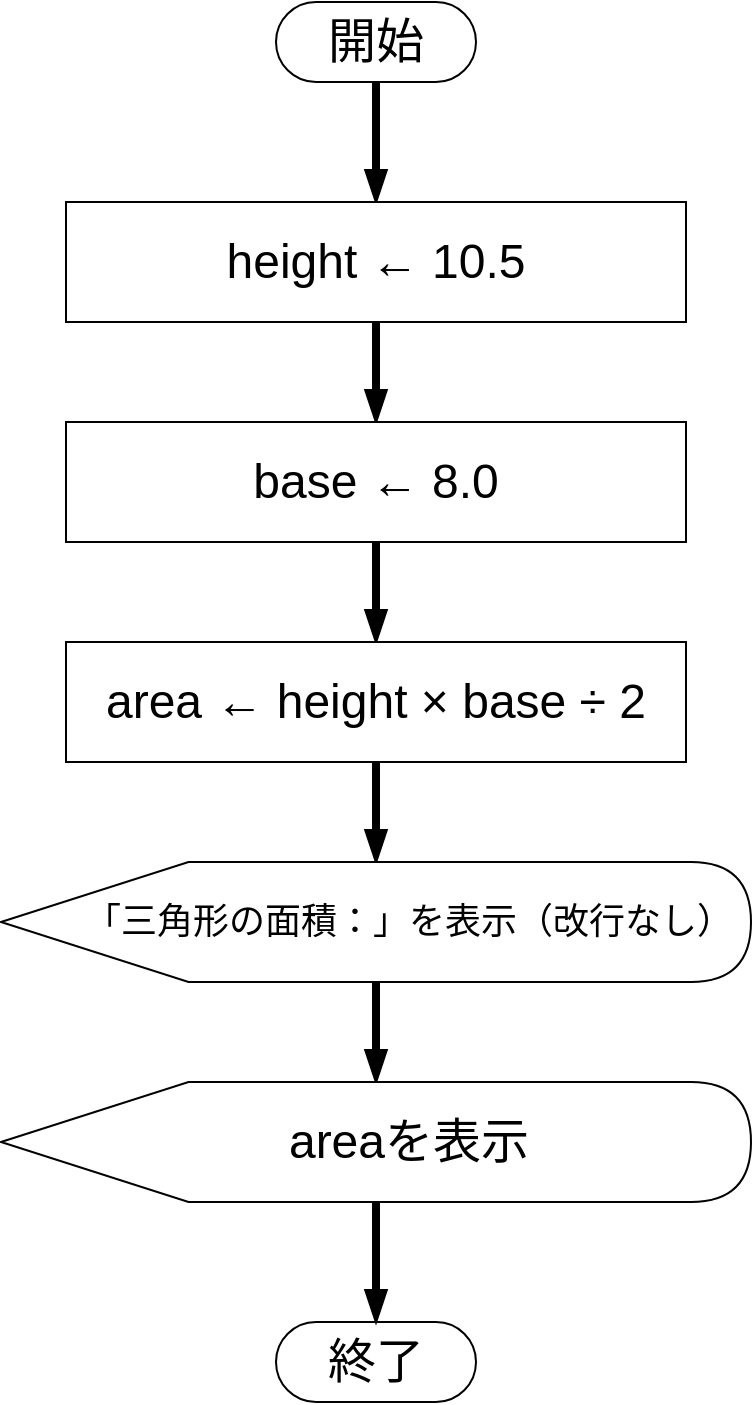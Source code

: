<mxfile>
    <diagram id="H-EG6qbSEwynLIgYTXmz" name="ページ1">
        <mxGraphModel dx="1147" dy="892" grid="1" gridSize="10" guides="1" tooltips="1" connect="1" arrows="1" fold="1" page="1" pageScale="1" pageWidth="827" pageHeight="1169" math="0" shadow="0">
            <root>
                <mxCell id="0"/>
                <mxCell id="1" parent="0"/>
                <mxCell id="11" style="edgeStyle=none;html=1;entryX=0.5;entryY=0;entryDx=0;entryDy=0;fontSize=18;endArrow=blockThin;endFill=1;strokeWidth=4;" parent="1" source="2" target="5" edge="1">
                    <mxGeometry relative="1" as="geometry"/>
                </mxCell>
                <mxCell id="2" value="開始" style="rounded=1;whiteSpace=wrap;html=1;arcSize=50;fontSize=24;" parent="1" vertex="1">
                    <mxGeometry x="380" y="80" width="100" height="40" as="geometry"/>
                </mxCell>
                <mxCell id="4" value="終了" style="rounded=1;whiteSpace=wrap;html=1;arcSize=50;fontSize=24;" parent="1" vertex="1">
                    <mxGeometry x="380" y="740" width="100" height="40" as="geometry"/>
                </mxCell>
                <mxCell id="12" style="edgeStyle=none;html=1;entryX=0.5;entryY=0;entryDx=0;entryDy=0;fontSize=18;endArrow=blockThin;endFill=1;strokeWidth=4;" parent="1" source="5" target="6" edge="1">
                    <mxGeometry relative="1" as="geometry"/>
                </mxCell>
                <mxCell id="5" value="height ← 10.5" style="rounded=0;whiteSpace=wrap;html=1;fontSize=24;" parent="1" vertex="1">
                    <mxGeometry x="275" y="180" width="310" height="60" as="geometry"/>
                </mxCell>
                <mxCell id="13" style="edgeStyle=none;html=1;exitX=0.5;exitY=1;exitDx=0;exitDy=0;entryX=0.5;entryY=0;entryDx=0;entryDy=0;fontSize=18;endArrow=blockThin;endFill=1;strokeWidth=4;" parent="1" source="6" target="7" edge="1">
                    <mxGeometry relative="1" as="geometry"/>
                </mxCell>
                <mxCell id="6" value="base ← 8.0" style="rounded=0;whiteSpace=wrap;html=1;fontSize=24;" parent="1" vertex="1">
                    <mxGeometry x="275" y="290" width="310" height="60" as="geometry"/>
                </mxCell>
                <mxCell id="22" style="edgeStyle=none;html=1;fontSize=18;endArrow=blockThin;endFill=1;strokeWidth=4;" edge="1" parent="1" source="7" target="18">
                    <mxGeometry relative="1" as="geometry"/>
                </mxCell>
                <mxCell id="7" value="area ← height × base ÷ 2" style="rounded=0;whiteSpace=wrap;html=1;fontSize=24;" parent="1" vertex="1">
                    <mxGeometry x="275" y="400" width="310" height="60" as="geometry"/>
                </mxCell>
                <mxCell id="23" style="edgeStyle=none;html=1;fontSize=18;endArrow=blockThin;endFill=1;strokeWidth=4;" edge="1" parent="1" source="18" target="19">
                    <mxGeometry relative="1" as="geometry"/>
                </mxCell>
                <mxCell id="18" value="&lt;span&gt;「三角形の面積：」を表示（改行なし）&lt;/span&gt;" style="shape=display;whiteSpace=wrap;html=1;fontSize=18;spacingLeft=32;" vertex="1" parent="1">
                    <mxGeometry x="242.5" y="510" width="375" height="60" as="geometry"/>
                </mxCell>
                <mxCell id="24" style="edgeStyle=none;html=1;entryX=0.5;entryY=0;entryDx=0;entryDy=0;fontSize=18;endArrow=blockThin;endFill=1;strokeWidth=4;" edge="1" parent="1" source="19" target="4">
                    <mxGeometry relative="1" as="geometry"/>
                </mxCell>
                <mxCell id="19" value="&lt;span style=&quot;font-size: 24px&quot;&gt;areaを表示&lt;/span&gt;" style="shape=display;whiteSpace=wrap;html=1;fontSize=18;spacingLeft=32;" vertex="1" parent="1">
                    <mxGeometry x="242.5" y="620" width="375" height="60" as="geometry"/>
                </mxCell>
            </root>
        </mxGraphModel>
    </diagram>
</mxfile>